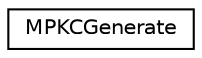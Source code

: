 digraph "Graphical Class Hierarchy"
{
 // LATEX_PDF_SIZE
  edge [fontname="Helvetica",fontsize="10",labelfontname="Helvetica",labelfontsize="10"];
  node [fontname="Helvetica",fontsize="10",shape=record];
  rankdir="LR";
  Node0 [label="MPKCGenerate",height=0.2,width=0.4,color="black", fillcolor="white", style="filled",URL="$class_m_p_k_c_generate.html",tooltip=" "];
}
